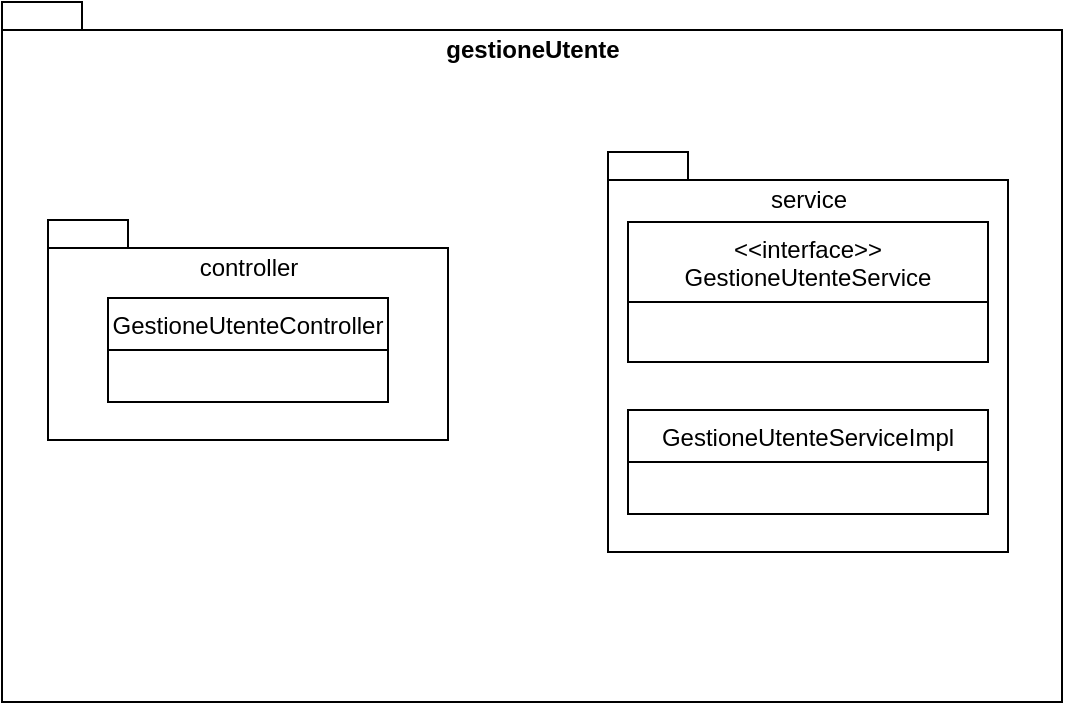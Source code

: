 <mxfile version="16.5.1" type="device"><diagram id="Ojs7w1V6xQY32bkjgkW5" name="Pagina-1"><mxGraphModel dx="550" dy="416" grid="1" gridSize="10" guides="1" tooltips="1" connect="1" arrows="1" fold="1" page="1" pageScale="1" pageWidth="583" pageHeight="827" math="0" shadow="0"><root><mxCell id="0"/><mxCell id="1" parent="0"/><mxCell id="AvNQ0-ABRHnGoZSFBm3n-1" value="gestioneUtente" style="shape=folder;fontStyle=1;spacingTop=10;tabWidth=40;tabHeight=14;tabPosition=left;html=1;verticalAlign=top;" vertex="1" parent="1"><mxGeometry x="27" y="250" width="530" height="350" as="geometry"/></mxCell><mxCell id="AvNQ0-ABRHnGoZSFBm3n-2" value="&lt;span style=&quot;font-weight: normal&quot;&gt;controller&lt;/span&gt;" style="shape=folder;fontStyle=1;spacingTop=10;tabWidth=40;tabHeight=14;tabPosition=left;html=1;verticalAlign=top;" vertex="1" parent="1"><mxGeometry x="50" y="359" width="200" height="110" as="geometry"/></mxCell><mxCell id="AvNQ0-ABRHnGoZSFBm3n-5" value="GestioneUtenteController" style="swimlane;fontStyle=0;childLayout=stackLayout;horizontal=1;startSize=26;fillColor=none;horizontalStack=0;resizeParent=1;resizeParentMax=0;resizeLast=0;collapsible=1;marginBottom=0;" vertex="1" parent="1"><mxGeometry x="80" y="398" width="140" height="52" as="geometry"/></mxCell><mxCell id="AvNQ0-ABRHnGoZSFBm3n-9" value="&lt;span style=&quot;font-weight: normal&quot;&gt;service&lt;br&gt;&lt;/span&gt;" style="shape=folder;fontStyle=1;spacingTop=10;tabWidth=40;tabHeight=14;tabPosition=left;html=1;verticalAlign=top;" vertex="1" parent="1"><mxGeometry x="330" y="325" width="200" height="200" as="geometry"/></mxCell><mxCell id="AvNQ0-ABRHnGoZSFBm3n-10" value="&lt;&lt;interface&gt;&gt;&#10;GestioneUtenteService" style="swimlane;fontStyle=0;childLayout=stackLayout;horizontal=1;startSize=40;fillColor=none;horizontalStack=0;resizeParent=1;resizeParentMax=0;resizeLast=0;collapsible=1;marginBottom=0;" vertex="1" parent="1"><mxGeometry x="340" y="360" width="180" height="70" as="geometry"/></mxCell><mxCell id="AvNQ0-ABRHnGoZSFBm3n-11" value="GestioneUtenteServiceImpl" style="swimlane;fontStyle=0;childLayout=stackLayout;horizontal=1;startSize=26;fillColor=none;horizontalStack=0;resizeParent=1;resizeParentMax=0;resizeLast=0;collapsible=1;marginBottom=0;" vertex="1" parent="1"><mxGeometry x="340" y="454" width="180" height="52" as="geometry"/></mxCell></root></mxGraphModel></diagram></mxfile>